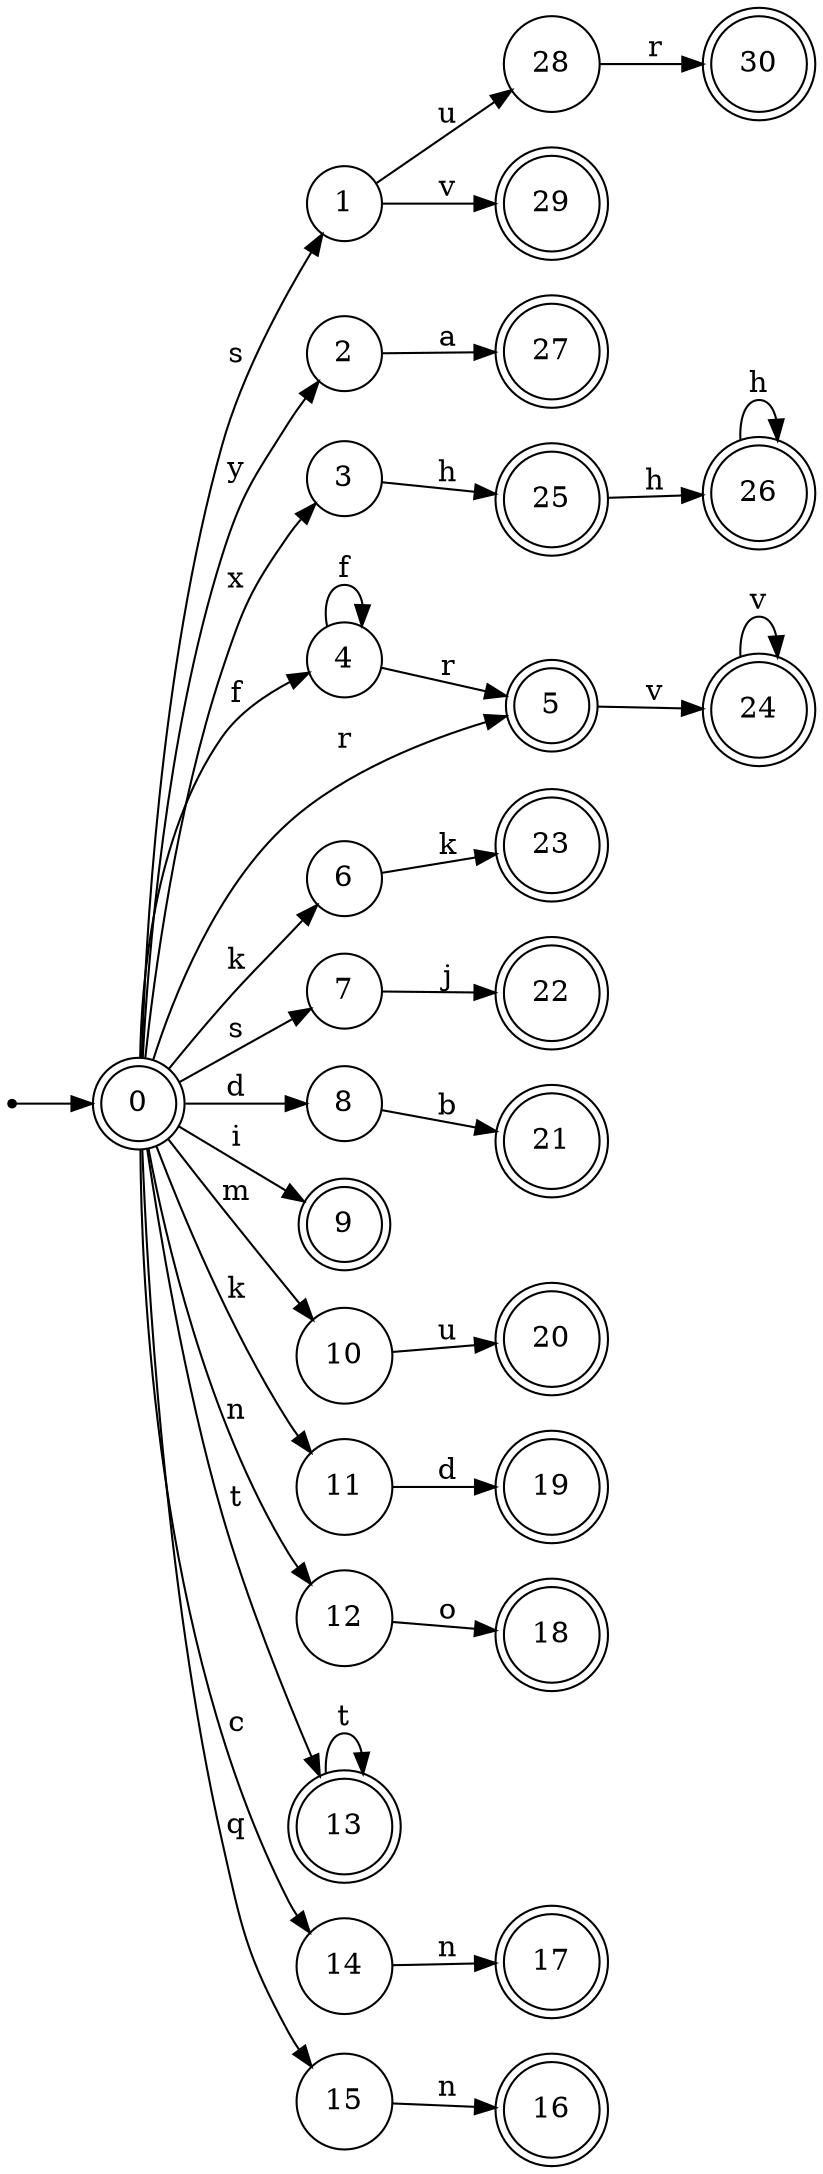 digraph finite_state_machine {
rankdir=LR;
size="20,20";
node [shape = point]; "dummy0"
node [shape = doublecircle]; "0";"dummy0" -> "0";
node [shape = circle]; "1";
node [shape = circle]; "2";
node [shape = circle]; "3";
node [shape = circle]; "4";
node [shape = doublecircle]; "5";node [shape = circle]; "6";
node [shape = circle]; "7";
node [shape = circle]; "8";
node [shape = doublecircle]; "9";node [shape = circle]; "10";
node [shape = circle]; "11";
node [shape = circle]; "12";
node [shape = doublecircle]; "13";node [shape = circle]; "14";
node [shape = circle]; "15";
node [shape = doublecircle]; "16";node [shape = doublecircle]; "17";node [shape = doublecircle]; "18";node [shape = doublecircle]; "19";node [shape = doublecircle]; "20";node [shape = doublecircle]; "21";node [shape = doublecircle]; "22";node [shape = doublecircle]; "23";node [shape = doublecircle]; "24";node [shape = doublecircle]; "25";node [shape = doublecircle]; "26";node [shape = doublecircle]; "27";node [shape = circle]; "28";
node [shape = doublecircle]; "29";node [shape = doublecircle]; "30";"0" -> "1" [label = "s"];
 "0" -> "7" [label = "s"];
 "0" -> "2" [label = "y"];
 "0" -> "3" [label = "x"];
 "0" -> "4" [label = "f"];
 "0" -> "5" [label = "r"];
 "0" -> "11" [label = "k"];
 "0" -> "6" [label = "k"];
 "0" -> "8" [label = "d"];
 "0" -> "9" [label = "i"];
 "0" -> "10" [label = "m"];
 "0" -> "12" [label = "n"];
 "0" -> "13" [label = "t"];
 "0" -> "14" [label = "c"];
 "0" -> "15" [label = "q"];
 "15" -> "16" [label = "n"];
 "14" -> "17" [label = "n"];
 "13" -> "13" [label = "t"];
 "12" -> "18" [label = "o"];
 "11" -> "19" [label = "d"];
 "10" -> "20" [label = "u"];
 "8" -> "21" [label = "b"];
 "7" -> "22" [label = "j"];
 "6" -> "23" [label = "k"];
 "5" -> "24" [label = "v"];
 "24" -> "24" [label = "v"];
 "4" -> "4" [label = "f"];
 "4" -> "5" [label = "r"];
 "3" -> "25" [label = "h"];
 "25" -> "26" [label = "h"];
 "26" -> "26" [label = "h"];
 "2" -> "27" [label = "a"];
 "1" -> "28" [label = "u"];
 "1" -> "29" [label = "v"];
 "28" -> "30" [label = "r"];
 }

